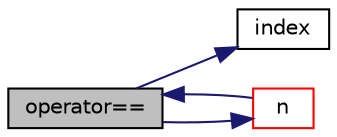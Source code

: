 digraph "operator=="
{
  bgcolor="transparent";
  edge [fontname="Helvetica",fontsize="10",labelfontname="Helvetica",labelfontsize="10"];
  node [fontname="Helvetica",fontsize="10",shape=record];
  rankdir="LR";
  Node1 [label="operator==",height=0.2,width=0.4,color="black", fillcolor="grey75", style="filled", fontcolor="black"];
  Node1 -> Node2 [color="midnightblue",fontsize="10",style="solid",fontname="Helvetica"];
  Node2 [label="index",height=0.2,width=0.4,color="black",URL="$a00542.html#a7d1e8acadb27bd2b4e61457d47b71b6f"];
  Node1 -> Node3 [color="midnightblue",fontsize="10",style="solid",fontname="Helvetica"];
  Node3 [label="n",height=0.2,width=0.4,color="red",URL="$a00542.html#ad589fdd78ce0a901d54a985763268642"];
  Node3 -> Node1 [color="midnightblue",fontsize="10",style="solid",fontname="Helvetica"];
}
